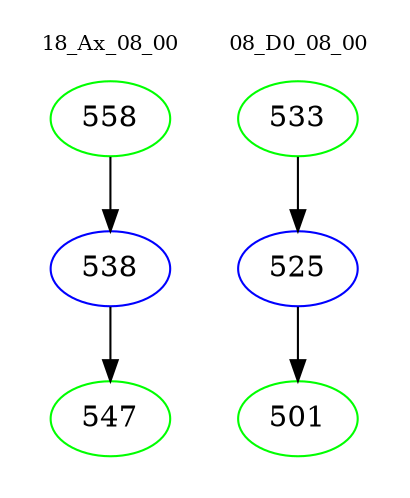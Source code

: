digraph{
subgraph cluster_0 {
color = white
label = "18_Ax_08_00";
fontsize=10;
T0_558 [label="558", color="green"]
T0_558 -> T0_538 [color="black"]
T0_538 [label="538", color="blue"]
T0_538 -> T0_547 [color="black"]
T0_547 [label="547", color="green"]
}
subgraph cluster_1 {
color = white
label = "08_D0_08_00";
fontsize=10;
T1_533 [label="533", color="green"]
T1_533 -> T1_525 [color="black"]
T1_525 [label="525", color="blue"]
T1_525 -> T1_501 [color="black"]
T1_501 [label="501", color="green"]
}
}
